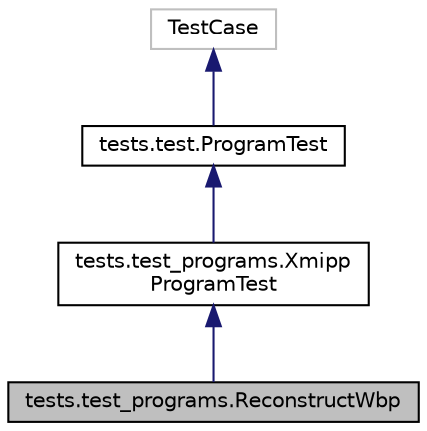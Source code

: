 digraph "tests.test_programs.ReconstructWbp"
{
  edge [fontname="Helvetica",fontsize="10",labelfontname="Helvetica",labelfontsize="10"];
  node [fontname="Helvetica",fontsize="10",shape=record];
  Node5 [label="tests.test_programs.ReconstructWbp",height=0.2,width=0.4,color="black", fillcolor="grey75", style="filled", fontcolor="black"];
  Node6 -> Node5 [dir="back",color="midnightblue",fontsize="10",style="solid",fontname="Helvetica"];
  Node6 [label="tests.test_programs.Xmipp\lProgramTest",height=0.2,width=0.4,color="black", fillcolor="white", style="filled",URL="$classtests_1_1test__programs_1_1XmippProgramTest.html"];
  Node7 -> Node6 [dir="back",color="midnightblue",fontsize="10",style="solid",fontname="Helvetica"];
  Node7 [label="tests.test.ProgramTest",height=0.2,width=0.4,color="black", fillcolor="white", style="filled",URL="$classtests_1_1test_1_1ProgramTest.html"];
  Node8 -> Node7 [dir="back",color="midnightblue",fontsize="10",style="solid",fontname="Helvetica"];
  Node8 [label="TestCase",height=0.2,width=0.4,color="grey75", fillcolor="white", style="filled"];
}
